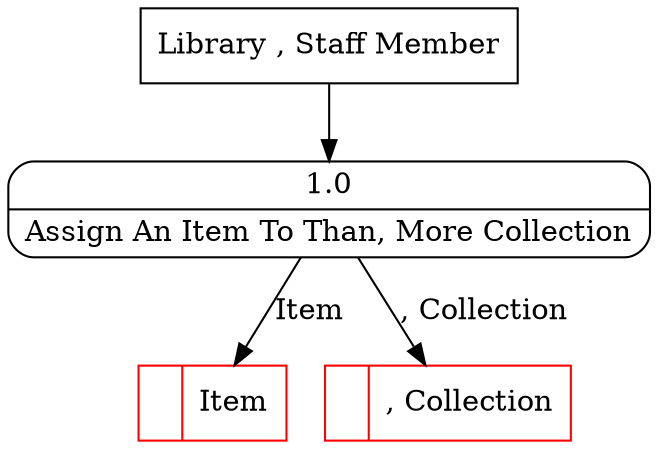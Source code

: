 digraph dfd2{ 
node[shape=record]
200 [label="<f0>  |<f1> Item " color=red];
201 [label="<f0>  |<f1> , Collection " color=red];
202 [label="Library , Staff Member" shape=box];
203 [label="{<f0> 1.0|<f1> Assign An Item To Than, More Collection }" shape=Mrecord];
202 -> 203
203 -> 200 [label="Item"]
203 -> 201 [label=", Collection"]
}